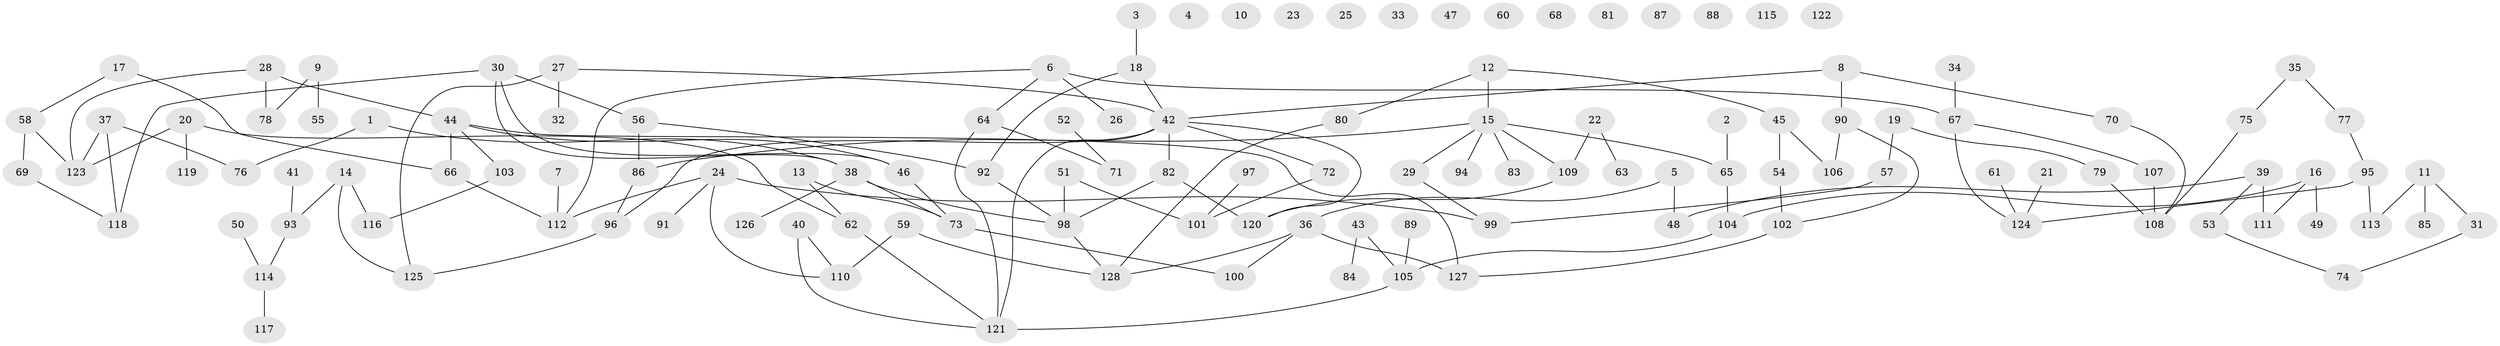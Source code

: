 // coarse degree distribution, {2: 0.24719101123595505, 1: 0.19101123595505617, 0: 0.14606741573033707, 4: 0.06741573033707865, 6: 0.02247191011235955, 3: 0.25842696629213485, 10: 0.011235955056179775, 9: 0.02247191011235955, 5: 0.02247191011235955, 8: 0.011235955056179775}
// Generated by graph-tools (version 1.1) at 2025/16/03/04/25 18:16:37]
// undirected, 128 vertices, 145 edges
graph export_dot {
graph [start="1"]
  node [color=gray90,style=filled];
  1;
  2;
  3;
  4;
  5;
  6;
  7;
  8;
  9;
  10;
  11;
  12;
  13;
  14;
  15;
  16;
  17;
  18;
  19;
  20;
  21;
  22;
  23;
  24;
  25;
  26;
  27;
  28;
  29;
  30;
  31;
  32;
  33;
  34;
  35;
  36;
  37;
  38;
  39;
  40;
  41;
  42;
  43;
  44;
  45;
  46;
  47;
  48;
  49;
  50;
  51;
  52;
  53;
  54;
  55;
  56;
  57;
  58;
  59;
  60;
  61;
  62;
  63;
  64;
  65;
  66;
  67;
  68;
  69;
  70;
  71;
  72;
  73;
  74;
  75;
  76;
  77;
  78;
  79;
  80;
  81;
  82;
  83;
  84;
  85;
  86;
  87;
  88;
  89;
  90;
  91;
  92;
  93;
  94;
  95;
  96;
  97;
  98;
  99;
  100;
  101;
  102;
  103;
  104;
  105;
  106;
  107;
  108;
  109;
  110;
  111;
  112;
  113;
  114;
  115;
  116;
  117;
  118;
  119;
  120;
  121;
  122;
  123;
  124;
  125;
  126;
  127;
  128;
  1 -- 38;
  1 -- 76;
  2 -- 65;
  3 -- 18;
  5 -- 36;
  5 -- 48;
  6 -- 26;
  6 -- 64;
  6 -- 67;
  6 -- 112;
  7 -- 112;
  8 -- 42;
  8 -- 70;
  8 -- 90;
  9 -- 55;
  9 -- 78;
  11 -- 31;
  11 -- 85;
  11 -- 113;
  12 -- 15;
  12 -- 45;
  12 -- 80;
  13 -- 62;
  13 -- 73;
  14 -- 93;
  14 -- 116;
  14 -- 125;
  15 -- 29;
  15 -- 65;
  15 -- 83;
  15 -- 86;
  15 -- 94;
  15 -- 109;
  16 -- 49;
  16 -- 104;
  16 -- 111;
  17 -- 58;
  17 -- 66;
  18 -- 42;
  18 -- 92;
  19 -- 57;
  19 -- 79;
  20 -- 62;
  20 -- 119;
  20 -- 123;
  21 -- 124;
  22 -- 63;
  22 -- 109;
  24 -- 91;
  24 -- 99;
  24 -- 110;
  24 -- 112;
  27 -- 32;
  27 -- 42;
  27 -- 125;
  28 -- 44;
  28 -- 78;
  28 -- 123;
  29 -- 99;
  30 -- 38;
  30 -- 46;
  30 -- 56;
  30 -- 118;
  31 -- 74;
  34 -- 67;
  35 -- 75;
  35 -- 77;
  36 -- 100;
  36 -- 127;
  36 -- 128;
  37 -- 76;
  37 -- 118;
  37 -- 123;
  38 -- 73;
  38 -- 98;
  38 -- 126;
  39 -- 48;
  39 -- 53;
  39 -- 111;
  40 -- 110;
  40 -- 121;
  41 -- 93;
  42 -- 72;
  42 -- 82;
  42 -- 96;
  42 -- 120;
  42 -- 121;
  43 -- 84;
  43 -- 105;
  44 -- 46;
  44 -- 66;
  44 -- 103;
  44 -- 127;
  45 -- 54;
  45 -- 106;
  46 -- 73;
  50 -- 114;
  51 -- 98;
  51 -- 101;
  52 -- 71;
  53 -- 74;
  54 -- 102;
  56 -- 86;
  56 -- 92;
  57 -- 99;
  58 -- 69;
  58 -- 123;
  59 -- 110;
  59 -- 128;
  61 -- 124;
  62 -- 121;
  64 -- 71;
  64 -- 121;
  65 -- 104;
  66 -- 112;
  67 -- 107;
  67 -- 124;
  69 -- 118;
  70 -- 108;
  72 -- 101;
  73 -- 100;
  75 -- 108;
  77 -- 95;
  79 -- 108;
  80 -- 128;
  82 -- 98;
  82 -- 120;
  86 -- 96;
  89 -- 105;
  90 -- 102;
  90 -- 106;
  92 -- 98;
  93 -- 114;
  95 -- 113;
  95 -- 124;
  96 -- 125;
  97 -- 101;
  98 -- 128;
  102 -- 127;
  103 -- 116;
  104 -- 105;
  105 -- 121;
  107 -- 108;
  109 -- 120;
  114 -- 117;
}
